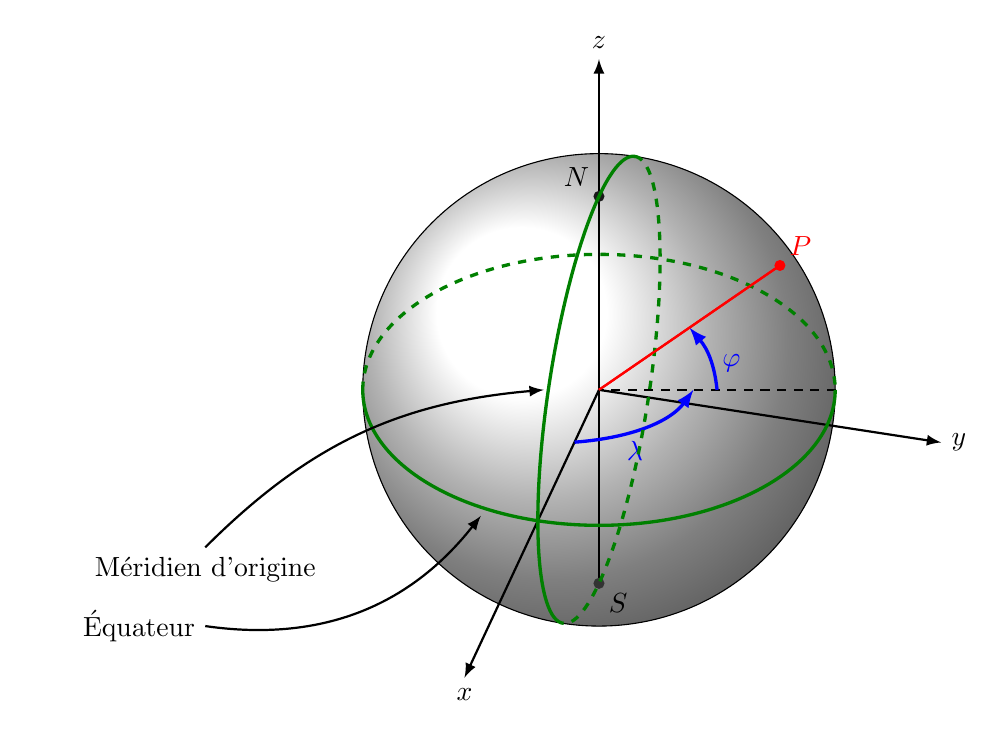 % Stereographic and cylindrical map projections
% Author: Tomasz M. Trzeciak
% Source: LaTeX-Community.org
%         <http://www.latex-community.org/viewtopic.php?f=4&t=2111>

% Need fig_gps_3d_preamb_01.tex

\newcommand\pgfmathsinandcos[3]{%
  \pgfmathsetmacro#1{sin(#3)}%
  \pgfmathsetmacro#2{cos(#3)}%
}
\newcommand\LongitudePlane[3][current plane]{%
  \pgfmathsinandcos\sinEl\cosEl{#2} % elevation
  \pgfmathsinandcos\sint\cost{#3} % azimuth
  \tikzset{#1/.style={cm={\cost,\sint*\sinEl,0,\cosEl,(0,0)}}}
}
\newcommand\LatitudePlane[3][current plane]{%
  \pgfmathsinandcos\sinEl\cosEl{#2} % elevation
  \pgfmathsinandcos\sint\cost{#3} % latitude
  \pgfmathsetmacro\yshift{\cosEl*\sint}
  \tikzset{#1/.style={cm={\cost,0,0,\cost*\sinEl,(0,\yshift)}}} %
}
\newcommand\DrawLongitudeCircle[2][1]{
  \LongitudePlane{\angEl}{#2}
  \tikzset{current plane/.prefix style={scale=#1}}
   % angle of "visibility"
  \pgfmathsetmacro\angVis{atan(sin(#2)*cos(\angEl)/sin(\angEl))} %
  \draw[current plane] (\angVis:1) arc (\angVis:\angVis+180:1);
  \draw[current plane,dashed] (\angVis-180:1) arc (\angVis-180:\angVis:1);
}
\newcommand\DrawLatitudeCircle[2][1]{
  \LatitudePlane{\angEl}{#2}
  \tikzset{current plane/.prefix style={scale=#1}}
  \pgfmathsetmacro\sinVis{sin(#2)/cos(#2)*sin(\angEl)/cos(\angEl)}
  % angle of "visibility"
  \pgfmathsetmacro\angVis{asin(min(1,max(\sinVis,-1)))}
  \draw[current plane] (\angVis:1) arc (\angVis:-\angVis-180:1);
  \draw[current plane,dashed] (180-\angVis:1) arc (180-\angVis:\angVis:1);
}

% Latitude-longitude
\begin{tikzpicture}[scale=1]
%% some definitions

\def\R{3} % sphere radius
\def\angEl{35} % elevation angle
\def\angAz{-105} % azimuth angle
\def\angPhi{0} % longitude of point P
\def\angBeta{40} % latitude of point P

%% working planes

\pgfmathsetmacro\H{\R*cos(\angEl)} % distance to north pole
\tikzset{xyplane/.style={cm={cos(\angAz),sin(\angAz)*sin(\angEl),-sin(\angAz),
                              cos(\angAz)*sin(\angEl),(0,0)}}}
\LongitudePlane[xzplane]{\angEl}{\angAz}
\LongitudePlane[pzplane]{\angEl}{\angPhi}
\LatitudePlane[equator]{\angEl}{0}

%% draw xyplane and sphere

%\draw[xyplane] (-2*\R,-2*\R) rectangle (2.2*\R,2.8*\R);
\fill[ball color=white] (0,0) circle (\R); % 3D lighting effect
\draw (0,0) circle (\R);

%% characteristic points

\coordinate (O) at (0,0);
\coordinate (N) at (0,\H);
\coordinate (S) at (0,-\H);
\path[pzplane] (\angBeta:\R) coordinate (P);
\path[pzplane] (\R,0) coordinate (PE);
\path[xzplane] (\R,0) coordinate (XE);
\path (PE) ++(0,-\H) coordinate (Paux); % to aid Phat calculation
\coordinate (Phat) at (intersection cs: first line={(N)--(P)},
                                        second line={(S)--(Paux)});

%% draw xyz coordinate system

\draw[xyplane,<->,>=latex, thick] (2.2*\R,0) node[below] {$x$} -- (0,0) -- (0,1.5*\R)
    node[right] {$y$};
\draw[->,>=latex, thick] (0,-\H) -- (0,1.4*\R) node[above] {$z$};

%% draw lines and put labels

%\draw[dashed] (P) -- (N) +(0.3ex,0.6ex) node[above left] {$N$};
\fill[black!90] (N) circle (2pt) node[above left, black] {$N$};
\fill[black!80] (S) circle (2pt) node[below right, black] {$S$};
%\draw (P) -- (Phat) node[above right] {$\mathbf{\hat{P}}$};
\draw[thick, red] (O) -- (P);
\fill[red] (P) circle (2pt) node[above right] {$P$};
\draw[dashed, thick] (XE) -- (O) -- (PE);
\draw[pzplane,>=latex,->,very thick,blue] (0:0.5*\R) to[bend right=15]
    node[pos=0.4,right] {$\varphi$} (\angBeta:0.5*\R);
\draw[equator,>=latex,->,very thick,blue] (\angAz:0.4*\R) to[bend right=30]
    node[pos=0.4,below] {$\lambda$} (\angPhi:0.4*\R);

%% draw meridians and latitude circles

 \DrawLatitudeCircle[\R,green!50!black, very thick]{0} % equator
 \DrawLongitudeCircle[\R,green!50!black, very thick]{\angAz} % xzplane
 \draw[thick, red] (O) -- (P);
 
\draw[->,>=latex,thick,black] (-5,-3) node[left] {\'Equateur} 
to [bend right=30] (-1.5,-1.6); 

\draw[->,>=latex,thick,black] (-5,-2) node[below] {M\'eridien d'origine} 
to [bend left=20] (-0.7,0);
\end{tikzpicture}
